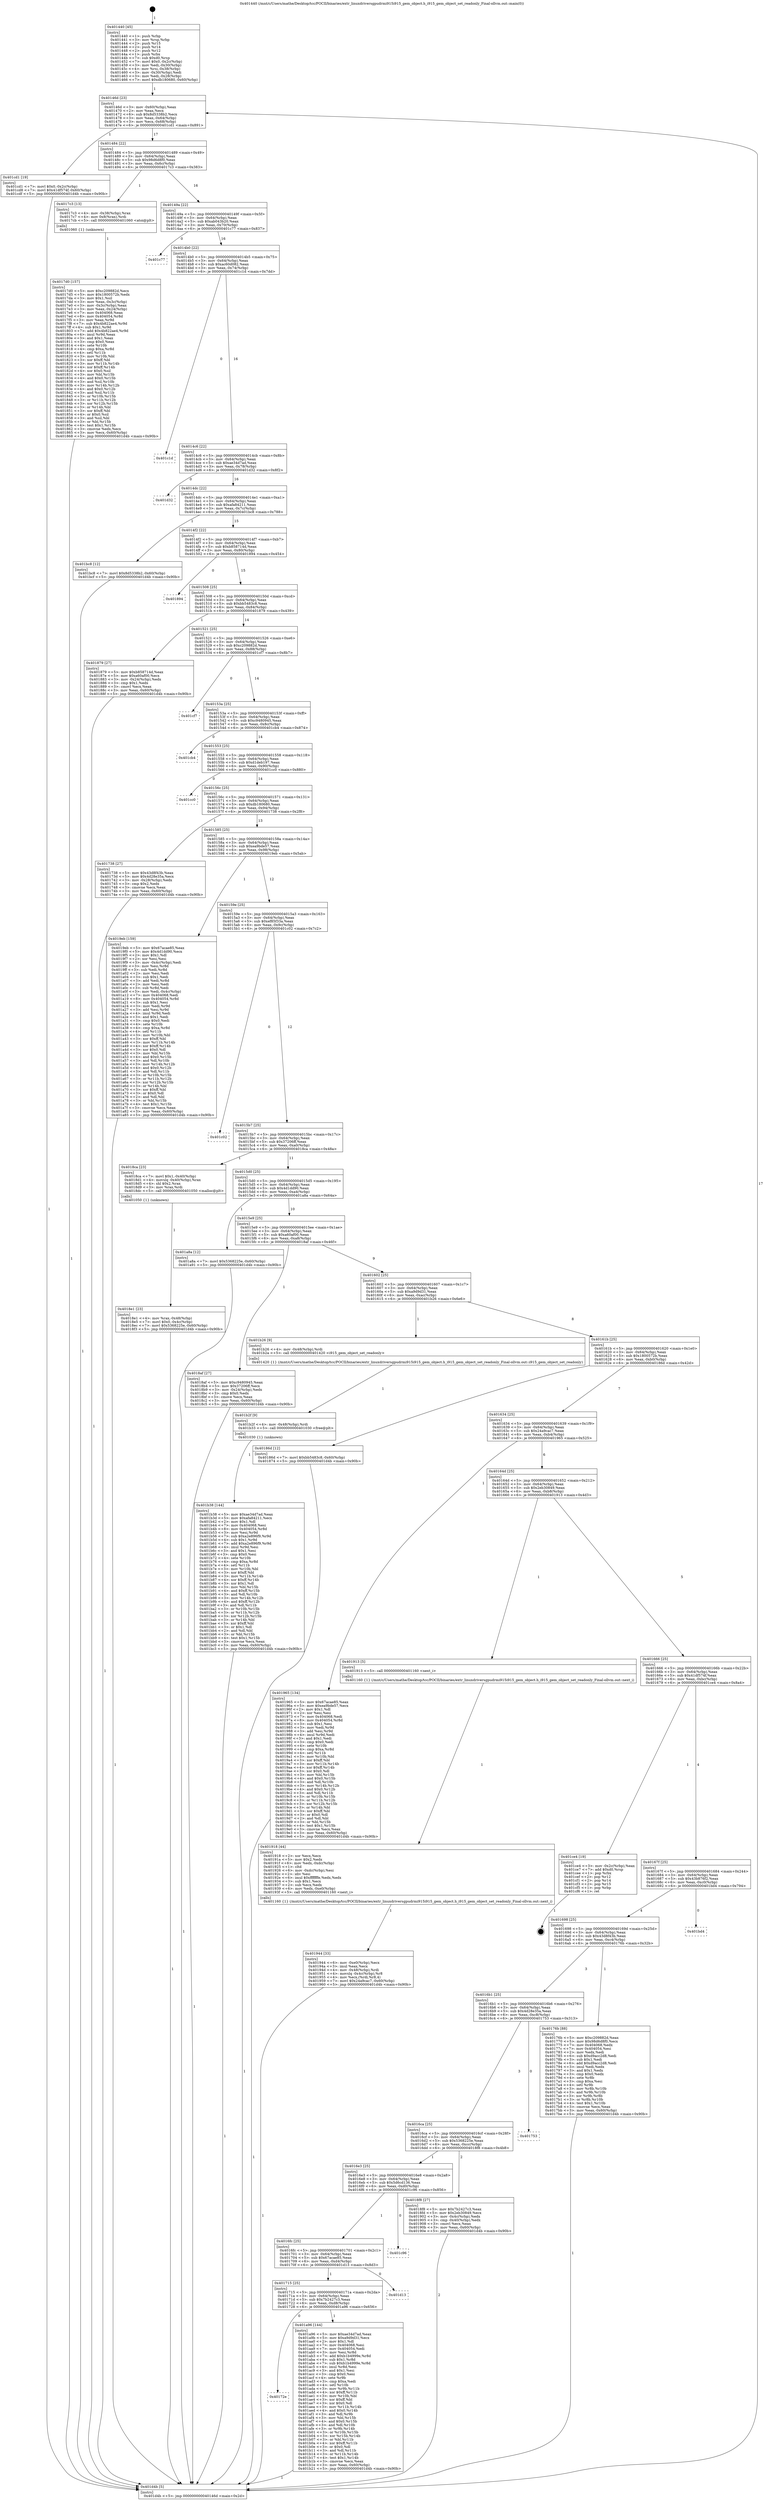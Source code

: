 digraph "0x401440" {
  label = "0x401440 (/mnt/c/Users/mathe/Desktop/tcc/POCII/binaries/extr_linuxdriversgpudrmi915i915_gem_object.h_i915_gem_object_set_readonly_Final-ollvm.out::main(0))"
  labelloc = "t"
  node[shape=record]

  Entry [label="",width=0.3,height=0.3,shape=circle,fillcolor=black,style=filled]
  "0x40146d" [label="{
     0x40146d [23]\l
     | [instrs]\l
     &nbsp;&nbsp;0x40146d \<+3\>: mov -0x60(%rbp),%eax\l
     &nbsp;&nbsp;0x401470 \<+2\>: mov %eax,%ecx\l
     &nbsp;&nbsp;0x401472 \<+6\>: sub $0x8d5338b2,%ecx\l
     &nbsp;&nbsp;0x401478 \<+3\>: mov %eax,-0x64(%rbp)\l
     &nbsp;&nbsp;0x40147b \<+3\>: mov %ecx,-0x68(%rbp)\l
     &nbsp;&nbsp;0x40147e \<+6\>: je 0000000000401cd1 \<main+0x891\>\l
  }"]
  "0x401cd1" [label="{
     0x401cd1 [19]\l
     | [instrs]\l
     &nbsp;&nbsp;0x401cd1 \<+7\>: movl $0x0,-0x2c(%rbp)\l
     &nbsp;&nbsp;0x401cd8 \<+7\>: movl $0x41df574f,-0x60(%rbp)\l
     &nbsp;&nbsp;0x401cdf \<+5\>: jmp 0000000000401d4b \<main+0x90b\>\l
  }"]
  "0x401484" [label="{
     0x401484 [22]\l
     | [instrs]\l
     &nbsp;&nbsp;0x401484 \<+5\>: jmp 0000000000401489 \<main+0x49\>\l
     &nbsp;&nbsp;0x401489 \<+3\>: mov -0x64(%rbp),%eax\l
     &nbsp;&nbsp;0x40148c \<+5\>: sub $0x98d6d8f0,%eax\l
     &nbsp;&nbsp;0x401491 \<+3\>: mov %eax,-0x6c(%rbp)\l
     &nbsp;&nbsp;0x401494 \<+6\>: je 00000000004017c3 \<main+0x383\>\l
  }"]
  Exit [label="",width=0.3,height=0.3,shape=circle,fillcolor=black,style=filled,peripheries=2]
  "0x4017c3" [label="{
     0x4017c3 [13]\l
     | [instrs]\l
     &nbsp;&nbsp;0x4017c3 \<+4\>: mov -0x38(%rbp),%rax\l
     &nbsp;&nbsp;0x4017c7 \<+4\>: mov 0x8(%rax),%rdi\l
     &nbsp;&nbsp;0x4017cb \<+5\>: call 0000000000401060 \<atoi@plt\>\l
     | [calls]\l
     &nbsp;&nbsp;0x401060 \{1\} (unknown)\l
  }"]
  "0x40149a" [label="{
     0x40149a [22]\l
     | [instrs]\l
     &nbsp;&nbsp;0x40149a \<+5\>: jmp 000000000040149f \<main+0x5f\>\l
     &nbsp;&nbsp;0x40149f \<+3\>: mov -0x64(%rbp),%eax\l
     &nbsp;&nbsp;0x4014a2 \<+5\>: sub $0xab043b20,%eax\l
     &nbsp;&nbsp;0x4014a7 \<+3\>: mov %eax,-0x70(%rbp)\l
     &nbsp;&nbsp;0x4014aa \<+6\>: je 0000000000401c77 \<main+0x837\>\l
  }"]
  "0x401b38" [label="{
     0x401b38 [144]\l
     | [instrs]\l
     &nbsp;&nbsp;0x401b38 \<+5\>: mov $0xae34d7ad,%eax\l
     &nbsp;&nbsp;0x401b3d \<+5\>: mov $0xafa84211,%ecx\l
     &nbsp;&nbsp;0x401b42 \<+2\>: mov $0x1,%dl\l
     &nbsp;&nbsp;0x401b44 \<+7\>: mov 0x404068,%esi\l
     &nbsp;&nbsp;0x401b4b \<+8\>: mov 0x404054,%r8d\l
     &nbsp;&nbsp;0x401b53 \<+3\>: mov %esi,%r9d\l
     &nbsp;&nbsp;0x401b56 \<+7\>: sub $0xa2e896f9,%r9d\l
     &nbsp;&nbsp;0x401b5d \<+4\>: sub $0x1,%r9d\l
     &nbsp;&nbsp;0x401b61 \<+7\>: add $0xa2e896f9,%r9d\l
     &nbsp;&nbsp;0x401b68 \<+4\>: imul %r9d,%esi\l
     &nbsp;&nbsp;0x401b6c \<+3\>: and $0x1,%esi\l
     &nbsp;&nbsp;0x401b6f \<+3\>: cmp $0x0,%esi\l
     &nbsp;&nbsp;0x401b72 \<+4\>: sete %r10b\l
     &nbsp;&nbsp;0x401b76 \<+4\>: cmp $0xa,%r8d\l
     &nbsp;&nbsp;0x401b7a \<+4\>: setl %r11b\l
     &nbsp;&nbsp;0x401b7e \<+3\>: mov %r10b,%bl\l
     &nbsp;&nbsp;0x401b81 \<+3\>: xor $0xff,%bl\l
     &nbsp;&nbsp;0x401b84 \<+3\>: mov %r11b,%r14b\l
     &nbsp;&nbsp;0x401b87 \<+4\>: xor $0xff,%r14b\l
     &nbsp;&nbsp;0x401b8b \<+3\>: xor $0x1,%dl\l
     &nbsp;&nbsp;0x401b8e \<+3\>: mov %bl,%r15b\l
     &nbsp;&nbsp;0x401b91 \<+4\>: and $0xff,%r15b\l
     &nbsp;&nbsp;0x401b95 \<+3\>: and %dl,%r10b\l
     &nbsp;&nbsp;0x401b98 \<+3\>: mov %r14b,%r12b\l
     &nbsp;&nbsp;0x401b9b \<+4\>: and $0xff,%r12b\l
     &nbsp;&nbsp;0x401b9f \<+3\>: and %dl,%r11b\l
     &nbsp;&nbsp;0x401ba2 \<+3\>: or %r10b,%r15b\l
     &nbsp;&nbsp;0x401ba5 \<+3\>: or %r11b,%r12b\l
     &nbsp;&nbsp;0x401ba8 \<+3\>: xor %r12b,%r15b\l
     &nbsp;&nbsp;0x401bab \<+3\>: or %r14b,%bl\l
     &nbsp;&nbsp;0x401bae \<+3\>: xor $0xff,%bl\l
     &nbsp;&nbsp;0x401bb1 \<+3\>: or $0x1,%dl\l
     &nbsp;&nbsp;0x401bb4 \<+2\>: and %dl,%bl\l
     &nbsp;&nbsp;0x401bb6 \<+3\>: or %bl,%r15b\l
     &nbsp;&nbsp;0x401bb9 \<+4\>: test $0x1,%r15b\l
     &nbsp;&nbsp;0x401bbd \<+3\>: cmovne %ecx,%eax\l
     &nbsp;&nbsp;0x401bc0 \<+3\>: mov %eax,-0x60(%rbp)\l
     &nbsp;&nbsp;0x401bc3 \<+5\>: jmp 0000000000401d4b \<main+0x90b\>\l
  }"]
  "0x401c77" [label="{
     0x401c77\l
  }", style=dashed]
  "0x4014b0" [label="{
     0x4014b0 [22]\l
     | [instrs]\l
     &nbsp;&nbsp;0x4014b0 \<+5\>: jmp 00000000004014b5 \<main+0x75\>\l
     &nbsp;&nbsp;0x4014b5 \<+3\>: mov -0x64(%rbp),%eax\l
     &nbsp;&nbsp;0x4014b8 \<+5\>: sub $0xac60d082,%eax\l
     &nbsp;&nbsp;0x4014bd \<+3\>: mov %eax,-0x74(%rbp)\l
     &nbsp;&nbsp;0x4014c0 \<+6\>: je 0000000000401c1d \<main+0x7dd\>\l
  }"]
  "0x401b2f" [label="{
     0x401b2f [9]\l
     | [instrs]\l
     &nbsp;&nbsp;0x401b2f \<+4\>: mov -0x48(%rbp),%rdi\l
     &nbsp;&nbsp;0x401b33 \<+5\>: call 0000000000401030 \<free@plt\>\l
     | [calls]\l
     &nbsp;&nbsp;0x401030 \{1\} (unknown)\l
  }"]
  "0x401c1d" [label="{
     0x401c1d\l
  }", style=dashed]
  "0x4014c6" [label="{
     0x4014c6 [22]\l
     | [instrs]\l
     &nbsp;&nbsp;0x4014c6 \<+5\>: jmp 00000000004014cb \<main+0x8b\>\l
     &nbsp;&nbsp;0x4014cb \<+3\>: mov -0x64(%rbp),%eax\l
     &nbsp;&nbsp;0x4014ce \<+5\>: sub $0xae34d7ad,%eax\l
     &nbsp;&nbsp;0x4014d3 \<+3\>: mov %eax,-0x78(%rbp)\l
     &nbsp;&nbsp;0x4014d6 \<+6\>: je 0000000000401d32 \<main+0x8f2\>\l
  }"]
  "0x40172e" [label="{
     0x40172e\l
  }", style=dashed]
  "0x401d32" [label="{
     0x401d32\l
  }", style=dashed]
  "0x4014dc" [label="{
     0x4014dc [22]\l
     | [instrs]\l
     &nbsp;&nbsp;0x4014dc \<+5\>: jmp 00000000004014e1 \<main+0xa1\>\l
     &nbsp;&nbsp;0x4014e1 \<+3\>: mov -0x64(%rbp),%eax\l
     &nbsp;&nbsp;0x4014e4 \<+5\>: sub $0xafa84211,%eax\l
     &nbsp;&nbsp;0x4014e9 \<+3\>: mov %eax,-0x7c(%rbp)\l
     &nbsp;&nbsp;0x4014ec \<+6\>: je 0000000000401bc8 \<main+0x788\>\l
  }"]
  "0x401a96" [label="{
     0x401a96 [144]\l
     | [instrs]\l
     &nbsp;&nbsp;0x401a96 \<+5\>: mov $0xae34d7ad,%eax\l
     &nbsp;&nbsp;0x401a9b \<+5\>: mov $0xa9d9d31,%ecx\l
     &nbsp;&nbsp;0x401aa0 \<+2\>: mov $0x1,%dl\l
     &nbsp;&nbsp;0x401aa2 \<+7\>: mov 0x404068,%esi\l
     &nbsp;&nbsp;0x401aa9 \<+7\>: mov 0x404054,%edi\l
     &nbsp;&nbsp;0x401ab0 \<+3\>: mov %esi,%r8d\l
     &nbsp;&nbsp;0x401ab3 \<+7\>: add $0xb1b4999e,%r8d\l
     &nbsp;&nbsp;0x401aba \<+4\>: sub $0x1,%r8d\l
     &nbsp;&nbsp;0x401abe \<+7\>: sub $0xb1b4999e,%r8d\l
     &nbsp;&nbsp;0x401ac5 \<+4\>: imul %r8d,%esi\l
     &nbsp;&nbsp;0x401ac9 \<+3\>: and $0x1,%esi\l
     &nbsp;&nbsp;0x401acc \<+3\>: cmp $0x0,%esi\l
     &nbsp;&nbsp;0x401acf \<+4\>: sete %r9b\l
     &nbsp;&nbsp;0x401ad3 \<+3\>: cmp $0xa,%edi\l
     &nbsp;&nbsp;0x401ad6 \<+4\>: setl %r10b\l
     &nbsp;&nbsp;0x401ada \<+3\>: mov %r9b,%r11b\l
     &nbsp;&nbsp;0x401add \<+4\>: xor $0xff,%r11b\l
     &nbsp;&nbsp;0x401ae1 \<+3\>: mov %r10b,%bl\l
     &nbsp;&nbsp;0x401ae4 \<+3\>: xor $0xff,%bl\l
     &nbsp;&nbsp;0x401ae7 \<+3\>: xor $0x0,%dl\l
     &nbsp;&nbsp;0x401aea \<+3\>: mov %r11b,%r14b\l
     &nbsp;&nbsp;0x401aed \<+4\>: and $0x0,%r14b\l
     &nbsp;&nbsp;0x401af1 \<+3\>: and %dl,%r9b\l
     &nbsp;&nbsp;0x401af4 \<+3\>: mov %bl,%r15b\l
     &nbsp;&nbsp;0x401af7 \<+4\>: and $0x0,%r15b\l
     &nbsp;&nbsp;0x401afb \<+3\>: and %dl,%r10b\l
     &nbsp;&nbsp;0x401afe \<+3\>: or %r9b,%r14b\l
     &nbsp;&nbsp;0x401b01 \<+3\>: or %r10b,%r15b\l
     &nbsp;&nbsp;0x401b04 \<+3\>: xor %r15b,%r14b\l
     &nbsp;&nbsp;0x401b07 \<+3\>: or %bl,%r11b\l
     &nbsp;&nbsp;0x401b0a \<+4\>: xor $0xff,%r11b\l
     &nbsp;&nbsp;0x401b0e \<+3\>: or $0x0,%dl\l
     &nbsp;&nbsp;0x401b11 \<+3\>: and %dl,%r11b\l
     &nbsp;&nbsp;0x401b14 \<+3\>: or %r11b,%r14b\l
     &nbsp;&nbsp;0x401b17 \<+4\>: test $0x1,%r14b\l
     &nbsp;&nbsp;0x401b1b \<+3\>: cmovne %ecx,%eax\l
     &nbsp;&nbsp;0x401b1e \<+3\>: mov %eax,-0x60(%rbp)\l
     &nbsp;&nbsp;0x401b21 \<+5\>: jmp 0000000000401d4b \<main+0x90b\>\l
  }"]
  "0x401bc8" [label="{
     0x401bc8 [12]\l
     | [instrs]\l
     &nbsp;&nbsp;0x401bc8 \<+7\>: movl $0x8d5338b2,-0x60(%rbp)\l
     &nbsp;&nbsp;0x401bcf \<+5\>: jmp 0000000000401d4b \<main+0x90b\>\l
  }"]
  "0x4014f2" [label="{
     0x4014f2 [22]\l
     | [instrs]\l
     &nbsp;&nbsp;0x4014f2 \<+5\>: jmp 00000000004014f7 \<main+0xb7\>\l
     &nbsp;&nbsp;0x4014f7 \<+3\>: mov -0x64(%rbp),%eax\l
     &nbsp;&nbsp;0x4014fa \<+5\>: sub $0xb858714d,%eax\l
     &nbsp;&nbsp;0x4014ff \<+3\>: mov %eax,-0x80(%rbp)\l
     &nbsp;&nbsp;0x401502 \<+6\>: je 0000000000401894 \<main+0x454\>\l
  }"]
  "0x401715" [label="{
     0x401715 [25]\l
     | [instrs]\l
     &nbsp;&nbsp;0x401715 \<+5\>: jmp 000000000040171a \<main+0x2da\>\l
     &nbsp;&nbsp;0x40171a \<+3\>: mov -0x64(%rbp),%eax\l
     &nbsp;&nbsp;0x40171d \<+5\>: sub $0x7b2427c3,%eax\l
     &nbsp;&nbsp;0x401722 \<+6\>: mov %eax,-0xd8(%rbp)\l
     &nbsp;&nbsp;0x401728 \<+6\>: je 0000000000401a96 \<main+0x656\>\l
  }"]
  "0x401894" [label="{
     0x401894\l
  }", style=dashed]
  "0x401508" [label="{
     0x401508 [25]\l
     | [instrs]\l
     &nbsp;&nbsp;0x401508 \<+5\>: jmp 000000000040150d \<main+0xcd\>\l
     &nbsp;&nbsp;0x40150d \<+3\>: mov -0x64(%rbp),%eax\l
     &nbsp;&nbsp;0x401510 \<+5\>: sub $0xbb5483c8,%eax\l
     &nbsp;&nbsp;0x401515 \<+6\>: mov %eax,-0x84(%rbp)\l
     &nbsp;&nbsp;0x40151b \<+6\>: je 0000000000401879 \<main+0x439\>\l
  }"]
  "0x401d13" [label="{
     0x401d13\l
  }", style=dashed]
  "0x401879" [label="{
     0x401879 [27]\l
     | [instrs]\l
     &nbsp;&nbsp;0x401879 \<+5\>: mov $0xb858714d,%eax\l
     &nbsp;&nbsp;0x40187e \<+5\>: mov $0xa60af00,%ecx\l
     &nbsp;&nbsp;0x401883 \<+3\>: mov -0x24(%rbp),%edx\l
     &nbsp;&nbsp;0x401886 \<+3\>: cmp $0x1,%edx\l
     &nbsp;&nbsp;0x401889 \<+3\>: cmovl %ecx,%eax\l
     &nbsp;&nbsp;0x40188c \<+3\>: mov %eax,-0x60(%rbp)\l
     &nbsp;&nbsp;0x40188f \<+5\>: jmp 0000000000401d4b \<main+0x90b\>\l
  }"]
  "0x401521" [label="{
     0x401521 [25]\l
     | [instrs]\l
     &nbsp;&nbsp;0x401521 \<+5\>: jmp 0000000000401526 \<main+0xe6\>\l
     &nbsp;&nbsp;0x401526 \<+3\>: mov -0x64(%rbp),%eax\l
     &nbsp;&nbsp;0x401529 \<+5\>: sub $0xc209882d,%eax\l
     &nbsp;&nbsp;0x40152e \<+6\>: mov %eax,-0x88(%rbp)\l
     &nbsp;&nbsp;0x401534 \<+6\>: je 0000000000401cf7 \<main+0x8b7\>\l
  }"]
  "0x4016fc" [label="{
     0x4016fc [25]\l
     | [instrs]\l
     &nbsp;&nbsp;0x4016fc \<+5\>: jmp 0000000000401701 \<main+0x2c1\>\l
     &nbsp;&nbsp;0x401701 \<+3\>: mov -0x64(%rbp),%eax\l
     &nbsp;&nbsp;0x401704 \<+5\>: sub $0x67acae85,%eax\l
     &nbsp;&nbsp;0x401709 \<+6\>: mov %eax,-0xd4(%rbp)\l
     &nbsp;&nbsp;0x40170f \<+6\>: je 0000000000401d13 \<main+0x8d3\>\l
  }"]
  "0x401cf7" [label="{
     0x401cf7\l
  }", style=dashed]
  "0x40153a" [label="{
     0x40153a [25]\l
     | [instrs]\l
     &nbsp;&nbsp;0x40153a \<+5\>: jmp 000000000040153f \<main+0xff\>\l
     &nbsp;&nbsp;0x40153f \<+3\>: mov -0x64(%rbp),%eax\l
     &nbsp;&nbsp;0x401542 \<+5\>: sub $0xc9480945,%eax\l
     &nbsp;&nbsp;0x401547 \<+6\>: mov %eax,-0x8c(%rbp)\l
     &nbsp;&nbsp;0x40154d \<+6\>: je 0000000000401cb4 \<main+0x874\>\l
  }"]
  "0x401c96" [label="{
     0x401c96\l
  }", style=dashed]
  "0x401cb4" [label="{
     0x401cb4\l
  }", style=dashed]
  "0x401553" [label="{
     0x401553 [25]\l
     | [instrs]\l
     &nbsp;&nbsp;0x401553 \<+5\>: jmp 0000000000401558 \<main+0x118\>\l
     &nbsp;&nbsp;0x401558 \<+3\>: mov -0x64(%rbp),%eax\l
     &nbsp;&nbsp;0x40155b \<+5\>: sub $0xd1deb197,%eax\l
     &nbsp;&nbsp;0x401560 \<+6\>: mov %eax,-0x90(%rbp)\l
     &nbsp;&nbsp;0x401566 \<+6\>: je 0000000000401cc0 \<main+0x880\>\l
  }"]
  "0x401944" [label="{
     0x401944 [33]\l
     | [instrs]\l
     &nbsp;&nbsp;0x401944 \<+6\>: mov -0xe0(%rbp),%ecx\l
     &nbsp;&nbsp;0x40194a \<+3\>: imul %eax,%ecx\l
     &nbsp;&nbsp;0x40194d \<+4\>: mov -0x48(%rbp),%rdi\l
     &nbsp;&nbsp;0x401951 \<+4\>: movslq -0x4c(%rbp),%r8\l
     &nbsp;&nbsp;0x401955 \<+4\>: mov %ecx,(%rdi,%r8,4)\l
     &nbsp;&nbsp;0x401959 \<+7\>: movl $0x24a9cac7,-0x60(%rbp)\l
     &nbsp;&nbsp;0x401960 \<+5\>: jmp 0000000000401d4b \<main+0x90b\>\l
  }"]
  "0x401cc0" [label="{
     0x401cc0\l
  }", style=dashed]
  "0x40156c" [label="{
     0x40156c [25]\l
     | [instrs]\l
     &nbsp;&nbsp;0x40156c \<+5\>: jmp 0000000000401571 \<main+0x131\>\l
     &nbsp;&nbsp;0x401571 \<+3\>: mov -0x64(%rbp),%eax\l
     &nbsp;&nbsp;0x401574 \<+5\>: sub $0xdb180680,%eax\l
     &nbsp;&nbsp;0x401579 \<+6\>: mov %eax,-0x94(%rbp)\l
     &nbsp;&nbsp;0x40157f \<+6\>: je 0000000000401738 \<main+0x2f8\>\l
  }"]
  "0x401918" [label="{
     0x401918 [44]\l
     | [instrs]\l
     &nbsp;&nbsp;0x401918 \<+2\>: xor %ecx,%ecx\l
     &nbsp;&nbsp;0x40191a \<+5\>: mov $0x2,%edx\l
     &nbsp;&nbsp;0x40191f \<+6\>: mov %edx,-0xdc(%rbp)\l
     &nbsp;&nbsp;0x401925 \<+1\>: cltd\l
     &nbsp;&nbsp;0x401926 \<+6\>: mov -0xdc(%rbp),%esi\l
     &nbsp;&nbsp;0x40192c \<+2\>: idiv %esi\l
     &nbsp;&nbsp;0x40192e \<+6\>: imul $0xfffffffe,%edx,%edx\l
     &nbsp;&nbsp;0x401934 \<+3\>: sub $0x1,%ecx\l
     &nbsp;&nbsp;0x401937 \<+2\>: sub %ecx,%edx\l
     &nbsp;&nbsp;0x401939 \<+6\>: mov %edx,-0xe0(%rbp)\l
     &nbsp;&nbsp;0x40193f \<+5\>: call 0000000000401160 \<next_i\>\l
     | [calls]\l
     &nbsp;&nbsp;0x401160 \{1\} (/mnt/c/Users/mathe/Desktop/tcc/POCII/binaries/extr_linuxdriversgpudrmi915i915_gem_object.h_i915_gem_object_set_readonly_Final-ollvm.out::next_i)\l
  }"]
  "0x401738" [label="{
     0x401738 [27]\l
     | [instrs]\l
     &nbsp;&nbsp;0x401738 \<+5\>: mov $0x43d8f43b,%eax\l
     &nbsp;&nbsp;0x40173d \<+5\>: mov $0x4d28e35a,%ecx\l
     &nbsp;&nbsp;0x401742 \<+3\>: mov -0x28(%rbp),%edx\l
     &nbsp;&nbsp;0x401745 \<+3\>: cmp $0x2,%edx\l
     &nbsp;&nbsp;0x401748 \<+3\>: cmovne %ecx,%eax\l
     &nbsp;&nbsp;0x40174b \<+3\>: mov %eax,-0x60(%rbp)\l
     &nbsp;&nbsp;0x40174e \<+5\>: jmp 0000000000401d4b \<main+0x90b\>\l
  }"]
  "0x401585" [label="{
     0x401585 [25]\l
     | [instrs]\l
     &nbsp;&nbsp;0x401585 \<+5\>: jmp 000000000040158a \<main+0x14a\>\l
     &nbsp;&nbsp;0x40158a \<+3\>: mov -0x64(%rbp),%eax\l
     &nbsp;&nbsp;0x40158d \<+5\>: sub $0xea9bde57,%eax\l
     &nbsp;&nbsp;0x401592 \<+6\>: mov %eax,-0x98(%rbp)\l
     &nbsp;&nbsp;0x401598 \<+6\>: je 00000000004019eb \<main+0x5ab\>\l
  }"]
  "0x401d4b" [label="{
     0x401d4b [5]\l
     | [instrs]\l
     &nbsp;&nbsp;0x401d4b \<+5\>: jmp 000000000040146d \<main+0x2d\>\l
  }"]
  "0x401440" [label="{
     0x401440 [45]\l
     | [instrs]\l
     &nbsp;&nbsp;0x401440 \<+1\>: push %rbp\l
     &nbsp;&nbsp;0x401441 \<+3\>: mov %rsp,%rbp\l
     &nbsp;&nbsp;0x401444 \<+2\>: push %r15\l
     &nbsp;&nbsp;0x401446 \<+2\>: push %r14\l
     &nbsp;&nbsp;0x401448 \<+2\>: push %r12\l
     &nbsp;&nbsp;0x40144a \<+1\>: push %rbx\l
     &nbsp;&nbsp;0x40144b \<+7\>: sub $0xd0,%rsp\l
     &nbsp;&nbsp;0x401452 \<+7\>: movl $0x0,-0x2c(%rbp)\l
     &nbsp;&nbsp;0x401459 \<+3\>: mov %edi,-0x30(%rbp)\l
     &nbsp;&nbsp;0x40145c \<+4\>: mov %rsi,-0x38(%rbp)\l
     &nbsp;&nbsp;0x401460 \<+3\>: mov -0x30(%rbp),%edi\l
     &nbsp;&nbsp;0x401463 \<+3\>: mov %edi,-0x28(%rbp)\l
     &nbsp;&nbsp;0x401466 \<+7\>: movl $0xdb180680,-0x60(%rbp)\l
  }"]
  "0x4016e3" [label="{
     0x4016e3 [25]\l
     | [instrs]\l
     &nbsp;&nbsp;0x4016e3 \<+5\>: jmp 00000000004016e8 \<main+0x2a8\>\l
     &nbsp;&nbsp;0x4016e8 \<+3\>: mov -0x64(%rbp),%eax\l
     &nbsp;&nbsp;0x4016eb \<+5\>: sub $0x5d6cd136,%eax\l
     &nbsp;&nbsp;0x4016f0 \<+6\>: mov %eax,-0xd0(%rbp)\l
     &nbsp;&nbsp;0x4016f6 \<+6\>: je 0000000000401c96 \<main+0x856\>\l
  }"]
  "0x4019eb" [label="{
     0x4019eb [159]\l
     | [instrs]\l
     &nbsp;&nbsp;0x4019eb \<+5\>: mov $0x67acae85,%eax\l
     &nbsp;&nbsp;0x4019f0 \<+5\>: mov $0x4d1dd90,%ecx\l
     &nbsp;&nbsp;0x4019f5 \<+2\>: mov $0x1,%dl\l
     &nbsp;&nbsp;0x4019f7 \<+2\>: xor %esi,%esi\l
     &nbsp;&nbsp;0x4019f9 \<+3\>: mov -0x4c(%rbp),%edi\l
     &nbsp;&nbsp;0x4019fc \<+3\>: mov %esi,%r8d\l
     &nbsp;&nbsp;0x4019ff \<+3\>: sub %edi,%r8d\l
     &nbsp;&nbsp;0x401a02 \<+2\>: mov %esi,%edi\l
     &nbsp;&nbsp;0x401a04 \<+3\>: sub $0x1,%edi\l
     &nbsp;&nbsp;0x401a07 \<+3\>: add %edi,%r8d\l
     &nbsp;&nbsp;0x401a0a \<+2\>: mov %esi,%edi\l
     &nbsp;&nbsp;0x401a0c \<+3\>: sub %r8d,%edi\l
     &nbsp;&nbsp;0x401a0f \<+3\>: mov %edi,-0x4c(%rbp)\l
     &nbsp;&nbsp;0x401a12 \<+7\>: mov 0x404068,%edi\l
     &nbsp;&nbsp;0x401a19 \<+8\>: mov 0x404054,%r8d\l
     &nbsp;&nbsp;0x401a21 \<+3\>: sub $0x1,%esi\l
     &nbsp;&nbsp;0x401a24 \<+3\>: mov %edi,%r9d\l
     &nbsp;&nbsp;0x401a27 \<+3\>: add %esi,%r9d\l
     &nbsp;&nbsp;0x401a2a \<+4\>: imul %r9d,%edi\l
     &nbsp;&nbsp;0x401a2e \<+3\>: and $0x1,%edi\l
     &nbsp;&nbsp;0x401a31 \<+3\>: cmp $0x0,%edi\l
     &nbsp;&nbsp;0x401a34 \<+4\>: sete %r10b\l
     &nbsp;&nbsp;0x401a38 \<+4\>: cmp $0xa,%r8d\l
     &nbsp;&nbsp;0x401a3c \<+4\>: setl %r11b\l
     &nbsp;&nbsp;0x401a40 \<+3\>: mov %r10b,%bl\l
     &nbsp;&nbsp;0x401a43 \<+3\>: xor $0xff,%bl\l
     &nbsp;&nbsp;0x401a46 \<+3\>: mov %r11b,%r14b\l
     &nbsp;&nbsp;0x401a49 \<+4\>: xor $0xff,%r14b\l
     &nbsp;&nbsp;0x401a4d \<+3\>: xor $0x0,%dl\l
     &nbsp;&nbsp;0x401a50 \<+3\>: mov %bl,%r15b\l
     &nbsp;&nbsp;0x401a53 \<+4\>: and $0x0,%r15b\l
     &nbsp;&nbsp;0x401a57 \<+3\>: and %dl,%r10b\l
     &nbsp;&nbsp;0x401a5a \<+3\>: mov %r14b,%r12b\l
     &nbsp;&nbsp;0x401a5d \<+4\>: and $0x0,%r12b\l
     &nbsp;&nbsp;0x401a61 \<+3\>: and %dl,%r11b\l
     &nbsp;&nbsp;0x401a64 \<+3\>: or %r10b,%r15b\l
     &nbsp;&nbsp;0x401a67 \<+3\>: or %r11b,%r12b\l
     &nbsp;&nbsp;0x401a6a \<+3\>: xor %r12b,%r15b\l
     &nbsp;&nbsp;0x401a6d \<+3\>: or %r14b,%bl\l
     &nbsp;&nbsp;0x401a70 \<+3\>: xor $0xff,%bl\l
     &nbsp;&nbsp;0x401a73 \<+3\>: or $0x0,%dl\l
     &nbsp;&nbsp;0x401a76 \<+2\>: and %dl,%bl\l
     &nbsp;&nbsp;0x401a78 \<+3\>: or %bl,%r15b\l
     &nbsp;&nbsp;0x401a7b \<+4\>: test $0x1,%r15b\l
     &nbsp;&nbsp;0x401a7f \<+3\>: cmovne %ecx,%eax\l
     &nbsp;&nbsp;0x401a82 \<+3\>: mov %eax,-0x60(%rbp)\l
     &nbsp;&nbsp;0x401a85 \<+5\>: jmp 0000000000401d4b \<main+0x90b\>\l
  }"]
  "0x40159e" [label="{
     0x40159e [25]\l
     | [instrs]\l
     &nbsp;&nbsp;0x40159e \<+5\>: jmp 00000000004015a3 \<main+0x163\>\l
     &nbsp;&nbsp;0x4015a3 \<+3\>: mov -0x64(%rbp),%eax\l
     &nbsp;&nbsp;0x4015a6 \<+5\>: sub $0xef85f33a,%eax\l
     &nbsp;&nbsp;0x4015ab \<+6\>: mov %eax,-0x9c(%rbp)\l
     &nbsp;&nbsp;0x4015b1 \<+6\>: je 0000000000401c02 \<main+0x7c2\>\l
  }"]
  "0x4018f8" [label="{
     0x4018f8 [27]\l
     | [instrs]\l
     &nbsp;&nbsp;0x4018f8 \<+5\>: mov $0x7b2427c3,%eax\l
     &nbsp;&nbsp;0x4018fd \<+5\>: mov $0x2eb30849,%ecx\l
     &nbsp;&nbsp;0x401902 \<+3\>: mov -0x4c(%rbp),%edx\l
     &nbsp;&nbsp;0x401905 \<+3\>: cmp -0x40(%rbp),%edx\l
     &nbsp;&nbsp;0x401908 \<+3\>: cmovl %ecx,%eax\l
     &nbsp;&nbsp;0x40190b \<+3\>: mov %eax,-0x60(%rbp)\l
     &nbsp;&nbsp;0x40190e \<+5\>: jmp 0000000000401d4b \<main+0x90b\>\l
  }"]
  "0x401c02" [label="{
     0x401c02\l
  }", style=dashed]
  "0x4015b7" [label="{
     0x4015b7 [25]\l
     | [instrs]\l
     &nbsp;&nbsp;0x4015b7 \<+5\>: jmp 00000000004015bc \<main+0x17c\>\l
     &nbsp;&nbsp;0x4015bc \<+3\>: mov -0x64(%rbp),%eax\l
     &nbsp;&nbsp;0x4015bf \<+5\>: sub $0x37206ff,%eax\l
     &nbsp;&nbsp;0x4015c4 \<+6\>: mov %eax,-0xa0(%rbp)\l
     &nbsp;&nbsp;0x4015ca \<+6\>: je 00000000004018ca \<main+0x48a\>\l
  }"]
  "0x4016ca" [label="{
     0x4016ca [25]\l
     | [instrs]\l
     &nbsp;&nbsp;0x4016ca \<+5\>: jmp 00000000004016cf \<main+0x28f\>\l
     &nbsp;&nbsp;0x4016cf \<+3\>: mov -0x64(%rbp),%eax\l
     &nbsp;&nbsp;0x4016d2 \<+5\>: sub $0x5368225e,%eax\l
     &nbsp;&nbsp;0x4016d7 \<+6\>: mov %eax,-0xcc(%rbp)\l
     &nbsp;&nbsp;0x4016dd \<+6\>: je 00000000004018f8 \<main+0x4b8\>\l
  }"]
  "0x4018ca" [label="{
     0x4018ca [23]\l
     | [instrs]\l
     &nbsp;&nbsp;0x4018ca \<+7\>: movl $0x1,-0x40(%rbp)\l
     &nbsp;&nbsp;0x4018d1 \<+4\>: movslq -0x40(%rbp),%rax\l
     &nbsp;&nbsp;0x4018d5 \<+4\>: shl $0x2,%rax\l
     &nbsp;&nbsp;0x4018d9 \<+3\>: mov %rax,%rdi\l
     &nbsp;&nbsp;0x4018dc \<+5\>: call 0000000000401050 \<malloc@plt\>\l
     | [calls]\l
     &nbsp;&nbsp;0x401050 \{1\} (unknown)\l
  }"]
  "0x4015d0" [label="{
     0x4015d0 [25]\l
     | [instrs]\l
     &nbsp;&nbsp;0x4015d0 \<+5\>: jmp 00000000004015d5 \<main+0x195\>\l
     &nbsp;&nbsp;0x4015d5 \<+3\>: mov -0x64(%rbp),%eax\l
     &nbsp;&nbsp;0x4015d8 \<+5\>: sub $0x4d1dd90,%eax\l
     &nbsp;&nbsp;0x4015dd \<+6\>: mov %eax,-0xa4(%rbp)\l
     &nbsp;&nbsp;0x4015e3 \<+6\>: je 0000000000401a8a \<main+0x64a\>\l
  }"]
  "0x401753" [label="{
     0x401753\l
  }", style=dashed]
  "0x401a8a" [label="{
     0x401a8a [12]\l
     | [instrs]\l
     &nbsp;&nbsp;0x401a8a \<+7\>: movl $0x5368225e,-0x60(%rbp)\l
     &nbsp;&nbsp;0x401a91 \<+5\>: jmp 0000000000401d4b \<main+0x90b\>\l
  }"]
  "0x4015e9" [label="{
     0x4015e9 [25]\l
     | [instrs]\l
     &nbsp;&nbsp;0x4015e9 \<+5\>: jmp 00000000004015ee \<main+0x1ae\>\l
     &nbsp;&nbsp;0x4015ee \<+3\>: mov -0x64(%rbp),%eax\l
     &nbsp;&nbsp;0x4015f1 \<+5\>: sub $0xa60af00,%eax\l
     &nbsp;&nbsp;0x4015f6 \<+6\>: mov %eax,-0xa8(%rbp)\l
     &nbsp;&nbsp;0x4015fc \<+6\>: je 00000000004018af \<main+0x46f\>\l
  }"]
  "0x4018e1" [label="{
     0x4018e1 [23]\l
     | [instrs]\l
     &nbsp;&nbsp;0x4018e1 \<+4\>: mov %rax,-0x48(%rbp)\l
     &nbsp;&nbsp;0x4018e5 \<+7\>: movl $0x0,-0x4c(%rbp)\l
     &nbsp;&nbsp;0x4018ec \<+7\>: movl $0x5368225e,-0x60(%rbp)\l
     &nbsp;&nbsp;0x4018f3 \<+5\>: jmp 0000000000401d4b \<main+0x90b\>\l
  }"]
  "0x4018af" [label="{
     0x4018af [27]\l
     | [instrs]\l
     &nbsp;&nbsp;0x4018af \<+5\>: mov $0xc9480945,%eax\l
     &nbsp;&nbsp;0x4018b4 \<+5\>: mov $0x37206ff,%ecx\l
     &nbsp;&nbsp;0x4018b9 \<+3\>: mov -0x24(%rbp),%edx\l
     &nbsp;&nbsp;0x4018bc \<+3\>: cmp $0x0,%edx\l
     &nbsp;&nbsp;0x4018bf \<+3\>: cmove %ecx,%eax\l
     &nbsp;&nbsp;0x4018c2 \<+3\>: mov %eax,-0x60(%rbp)\l
     &nbsp;&nbsp;0x4018c5 \<+5\>: jmp 0000000000401d4b \<main+0x90b\>\l
  }"]
  "0x401602" [label="{
     0x401602 [25]\l
     | [instrs]\l
     &nbsp;&nbsp;0x401602 \<+5\>: jmp 0000000000401607 \<main+0x1c7\>\l
     &nbsp;&nbsp;0x401607 \<+3\>: mov -0x64(%rbp),%eax\l
     &nbsp;&nbsp;0x40160a \<+5\>: sub $0xa9d9d31,%eax\l
     &nbsp;&nbsp;0x40160f \<+6\>: mov %eax,-0xac(%rbp)\l
     &nbsp;&nbsp;0x401615 \<+6\>: je 0000000000401b26 \<main+0x6e6\>\l
  }"]
  "0x4017d0" [label="{
     0x4017d0 [157]\l
     | [instrs]\l
     &nbsp;&nbsp;0x4017d0 \<+5\>: mov $0xc209882d,%ecx\l
     &nbsp;&nbsp;0x4017d5 \<+5\>: mov $0x1800572b,%edx\l
     &nbsp;&nbsp;0x4017da \<+3\>: mov $0x1,%sil\l
     &nbsp;&nbsp;0x4017dd \<+3\>: mov %eax,-0x3c(%rbp)\l
     &nbsp;&nbsp;0x4017e0 \<+3\>: mov -0x3c(%rbp),%eax\l
     &nbsp;&nbsp;0x4017e3 \<+3\>: mov %eax,-0x24(%rbp)\l
     &nbsp;&nbsp;0x4017e6 \<+7\>: mov 0x404068,%eax\l
     &nbsp;&nbsp;0x4017ed \<+8\>: mov 0x404054,%r8d\l
     &nbsp;&nbsp;0x4017f5 \<+3\>: mov %eax,%r9d\l
     &nbsp;&nbsp;0x4017f8 \<+7\>: sub $0x4b822ae4,%r9d\l
     &nbsp;&nbsp;0x4017ff \<+4\>: sub $0x1,%r9d\l
     &nbsp;&nbsp;0x401803 \<+7\>: add $0x4b822ae4,%r9d\l
     &nbsp;&nbsp;0x40180a \<+4\>: imul %r9d,%eax\l
     &nbsp;&nbsp;0x40180e \<+3\>: and $0x1,%eax\l
     &nbsp;&nbsp;0x401811 \<+3\>: cmp $0x0,%eax\l
     &nbsp;&nbsp;0x401814 \<+4\>: sete %r10b\l
     &nbsp;&nbsp;0x401818 \<+4\>: cmp $0xa,%r8d\l
     &nbsp;&nbsp;0x40181c \<+4\>: setl %r11b\l
     &nbsp;&nbsp;0x401820 \<+3\>: mov %r10b,%bl\l
     &nbsp;&nbsp;0x401823 \<+3\>: xor $0xff,%bl\l
     &nbsp;&nbsp;0x401826 \<+3\>: mov %r11b,%r14b\l
     &nbsp;&nbsp;0x401829 \<+4\>: xor $0xff,%r14b\l
     &nbsp;&nbsp;0x40182d \<+4\>: xor $0x0,%sil\l
     &nbsp;&nbsp;0x401831 \<+3\>: mov %bl,%r15b\l
     &nbsp;&nbsp;0x401834 \<+4\>: and $0x0,%r15b\l
     &nbsp;&nbsp;0x401838 \<+3\>: and %sil,%r10b\l
     &nbsp;&nbsp;0x40183b \<+3\>: mov %r14b,%r12b\l
     &nbsp;&nbsp;0x40183e \<+4\>: and $0x0,%r12b\l
     &nbsp;&nbsp;0x401842 \<+3\>: and %sil,%r11b\l
     &nbsp;&nbsp;0x401845 \<+3\>: or %r10b,%r15b\l
     &nbsp;&nbsp;0x401848 \<+3\>: or %r11b,%r12b\l
     &nbsp;&nbsp;0x40184b \<+3\>: xor %r12b,%r15b\l
     &nbsp;&nbsp;0x40184e \<+3\>: or %r14b,%bl\l
     &nbsp;&nbsp;0x401851 \<+3\>: xor $0xff,%bl\l
     &nbsp;&nbsp;0x401854 \<+4\>: or $0x0,%sil\l
     &nbsp;&nbsp;0x401858 \<+3\>: and %sil,%bl\l
     &nbsp;&nbsp;0x40185b \<+3\>: or %bl,%r15b\l
     &nbsp;&nbsp;0x40185e \<+4\>: test $0x1,%r15b\l
     &nbsp;&nbsp;0x401862 \<+3\>: cmovne %edx,%ecx\l
     &nbsp;&nbsp;0x401865 \<+3\>: mov %ecx,-0x60(%rbp)\l
     &nbsp;&nbsp;0x401868 \<+5\>: jmp 0000000000401d4b \<main+0x90b\>\l
  }"]
  "0x401b26" [label="{
     0x401b26 [9]\l
     | [instrs]\l
     &nbsp;&nbsp;0x401b26 \<+4\>: mov -0x48(%rbp),%rdi\l
     &nbsp;&nbsp;0x401b2a \<+5\>: call 0000000000401420 \<i915_gem_object_set_readonly\>\l
     | [calls]\l
     &nbsp;&nbsp;0x401420 \{1\} (/mnt/c/Users/mathe/Desktop/tcc/POCII/binaries/extr_linuxdriversgpudrmi915i915_gem_object.h_i915_gem_object_set_readonly_Final-ollvm.out::i915_gem_object_set_readonly)\l
  }"]
  "0x40161b" [label="{
     0x40161b [25]\l
     | [instrs]\l
     &nbsp;&nbsp;0x40161b \<+5\>: jmp 0000000000401620 \<main+0x1e0\>\l
     &nbsp;&nbsp;0x401620 \<+3\>: mov -0x64(%rbp),%eax\l
     &nbsp;&nbsp;0x401623 \<+5\>: sub $0x1800572b,%eax\l
     &nbsp;&nbsp;0x401628 \<+6\>: mov %eax,-0xb0(%rbp)\l
     &nbsp;&nbsp;0x40162e \<+6\>: je 000000000040186d \<main+0x42d\>\l
  }"]
  "0x4016b1" [label="{
     0x4016b1 [25]\l
     | [instrs]\l
     &nbsp;&nbsp;0x4016b1 \<+5\>: jmp 00000000004016b6 \<main+0x276\>\l
     &nbsp;&nbsp;0x4016b6 \<+3\>: mov -0x64(%rbp),%eax\l
     &nbsp;&nbsp;0x4016b9 \<+5\>: sub $0x4d28e35a,%eax\l
     &nbsp;&nbsp;0x4016be \<+6\>: mov %eax,-0xc8(%rbp)\l
     &nbsp;&nbsp;0x4016c4 \<+6\>: je 0000000000401753 \<main+0x313\>\l
  }"]
  "0x40186d" [label="{
     0x40186d [12]\l
     | [instrs]\l
     &nbsp;&nbsp;0x40186d \<+7\>: movl $0xbb5483c8,-0x60(%rbp)\l
     &nbsp;&nbsp;0x401874 \<+5\>: jmp 0000000000401d4b \<main+0x90b\>\l
  }"]
  "0x401634" [label="{
     0x401634 [25]\l
     | [instrs]\l
     &nbsp;&nbsp;0x401634 \<+5\>: jmp 0000000000401639 \<main+0x1f9\>\l
     &nbsp;&nbsp;0x401639 \<+3\>: mov -0x64(%rbp),%eax\l
     &nbsp;&nbsp;0x40163c \<+5\>: sub $0x24a9cac7,%eax\l
     &nbsp;&nbsp;0x401641 \<+6\>: mov %eax,-0xb4(%rbp)\l
     &nbsp;&nbsp;0x401647 \<+6\>: je 0000000000401965 \<main+0x525\>\l
  }"]
  "0x40176b" [label="{
     0x40176b [88]\l
     | [instrs]\l
     &nbsp;&nbsp;0x40176b \<+5\>: mov $0xc209882d,%eax\l
     &nbsp;&nbsp;0x401770 \<+5\>: mov $0x98d6d8f0,%ecx\l
     &nbsp;&nbsp;0x401775 \<+7\>: mov 0x404068,%edx\l
     &nbsp;&nbsp;0x40177c \<+7\>: mov 0x404054,%esi\l
     &nbsp;&nbsp;0x401783 \<+2\>: mov %edx,%edi\l
     &nbsp;&nbsp;0x401785 \<+6\>: sub $0xd9acc2d8,%edi\l
     &nbsp;&nbsp;0x40178b \<+3\>: sub $0x1,%edi\l
     &nbsp;&nbsp;0x40178e \<+6\>: add $0xd9acc2d8,%edi\l
     &nbsp;&nbsp;0x401794 \<+3\>: imul %edi,%edx\l
     &nbsp;&nbsp;0x401797 \<+3\>: and $0x1,%edx\l
     &nbsp;&nbsp;0x40179a \<+3\>: cmp $0x0,%edx\l
     &nbsp;&nbsp;0x40179d \<+4\>: sete %r8b\l
     &nbsp;&nbsp;0x4017a1 \<+3\>: cmp $0xa,%esi\l
     &nbsp;&nbsp;0x4017a4 \<+4\>: setl %r9b\l
     &nbsp;&nbsp;0x4017a8 \<+3\>: mov %r8b,%r10b\l
     &nbsp;&nbsp;0x4017ab \<+3\>: and %r9b,%r10b\l
     &nbsp;&nbsp;0x4017ae \<+3\>: xor %r9b,%r8b\l
     &nbsp;&nbsp;0x4017b1 \<+3\>: or %r8b,%r10b\l
     &nbsp;&nbsp;0x4017b4 \<+4\>: test $0x1,%r10b\l
     &nbsp;&nbsp;0x4017b8 \<+3\>: cmovne %ecx,%eax\l
     &nbsp;&nbsp;0x4017bb \<+3\>: mov %eax,-0x60(%rbp)\l
     &nbsp;&nbsp;0x4017be \<+5\>: jmp 0000000000401d4b \<main+0x90b\>\l
  }"]
  "0x401965" [label="{
     0x401965 [134]\l
     | [instrs]\l
     &nbsp;&nbsp;0x401965 \<+5\>: mov $0x67acae85,%eax\l
     &nbsp;&nbsp;0x40196a \<+5\>: mov $0xea9bde57,%ecx\l
     &nbsp;&nbsp;0x40196f \<+2\>: mov $0x1,%dl\l
     &nbsp;&nbsp;0x401971 \<+2\>: xor %esi,%esi\l
     &nbsp;&nbsp;0x401973 \<+7\>: mov 0x404068,%edi\l
     &nbsp;&nbsp;0x40197a \<+8\>: mov 0x404054,%r8d\l
     &nbsp;&nbsp;0x401982 \<+3\>: sub $0x1,%esi\l
     &nbsp;&nbsp;0x401985 \<+3\>: mov %edi,%r9d\l
     &nbsp;&nbsp;0x401988 \<+3\>: add %esi,%r9d\l
     &nbsp;&nbsp;0x40198b \<+4\>: imul %r9d,%edi\l
     &nbsp;&nbsp;0x40198f \<+3\>: and $0x1,%edi\l
     &nbsp;&nbsp;0x401992 \<+3\>: cmp $0x0,%edi\l
     &nbsp;&nbsp;0x401995 \<+4\>: sete %r10b\l
     &nbsp;&nbsp;0x401999 \<+4\>: cmp $0xa,%r8d\l
     &nbsp;&nbsp;0x40199d \<+4\>: setl %r11b\l
     &nbsp;&nbsp;0x4019a1 \<+3\>: mov %r10b,%bl\l
     &nbsp;&nbsp;0x4019a4 \<+3\>: xor $0xff,%bl\l
     &nbsp;&nbsp;0x4019a7 \<+3\>: mov %r11b,%r14b\l
     &nbsp;&nbsp;0x4019aa \<+4\>: xor $0xff,%r14b\l
     &nbsp;&nbsp;0x4019ae \<+3\>: xor $0x0,%dl\l
     &nbsp;&nbsp;0x4019b1 \<+3\>: mov %bl,%r15b\l
     &nbsp;&nbsp;0x4019b4 \<+4\>: and $0x0,%r15b\l
     &nbsp;&nbsp;0x4019b8 \<+3\>: and %dl,%r10b\l
     &nbsp;&nbsp;0x4019bb \<+3\>: mov %r14b,%r12b\l
     &nbsp;&nbsp;0x4019be \<+4\>: and $0x0,%r12b\l
     &nbsp;&nbsp;0x4019c2 \<+3\>: and %dl,%r11b\l
     &nbsp;&nbsp;0x4019c5 \<+3\>: or %r10b,%r15b\l
     &nbsp;&nbsp;0x4019c8 \<+3\>: or %r11b,%r12b\l
     &nbsp;&nbsp;0x4019cb \<+3\>: xor %r12b,%r15b\l
     &nbsp;&nbsp;0x4019ce \<+3\>: or %r14b,%bl\l
     &nbsp;&nbsp;0x4019d1 \<+3\>: xor $0xff,%bl\l
     &nbsp;&nbsp;0x4019d4 \<+3\>: or $0x0,%dl\l
     &nbsp;&nbsp;0x4019d7 \<+2\>: and %dl,%bl\l
     &nbsp;&nbsp;0x4019d9 \<+3\>: or %bl,%r15b\l
     &nbsp;&nbsp;0x4019dc \<+4\>: test $0x1,%r15b\l
     &nbsp;&nbsp;0x4019e0 \<+3\>: cmovne %ecx,%eax\l
     &nbsp;&nbsp;0x4019e3 \<+3\>: mov %eax,-0x60(%rbp)\l
     &nbsp;&nbsp;0x4019e6 \<+5\>: jmp 0000000000401d4b \<main+0x90b\>\l
  }"]
  "0x40164d" [label="{
     0x40164d [25]\l
     | [instrs]\l
     &nbsp;&nbsp;0x40164d \<+5\>: jmp 0000000000401652 \<main+0x212\>\l
     &nbsp;&nbsp;0x401652 \<+3\>: mov -0x64(%rbp),%eax\l
     &nbsp;&nbsp;0x401655 \<+5\>: sub $0x2eb30849,%eax\l
     &nbsp;&nbsp;0x40165a \<+6\>: mov %eax,-0xb8(%rbp)\l
     &nbsp;&nbsp;0x401660 \<+6\>: je 0000000000401913 \<main+0x4d3\>\l
  }"]
  "0x401698" [label="{
     0x401698 [25]\l
     | [instrs]\l
     &nbsp;&nbsp;0x401698 \<+5\>: jmp 000000000040169d \<main+0x25d\>\l
     &nbsp;&nbsp;0x40169d \<+3\>: mov -0x64(%rbp),%eax\l
     &nbsp;&nbsp;0x4016a0 \<+5\>: sub $0x43d8f43b,%eax\l
     &nbsp;&nbsp;0x4016a5 \<+6\>: mov %eax,-0xc4(%rbp)\l
     &nbsp;&nbsp;0x4016ab \<+6\>: je 000000000040176b \<main+0x32b\>\l
  }"]
  "0x401913" [label="{
     0x401913 [5]\l
     | [instrs]\l
     &nbsp;&nbsp;0x401913 \<+5\>: call 0000000000401160 \<next_i\>\l
     | [calls]\l
     &nbsp;&nbsp;0x401160 \{1\} (/mnt/c/Users/mathe/Desktop/tcc/POCII/binaries/extr_linuxdriversgpudrmi915i915_gem_object.h_i915_gem_object_set_readonly_Final-ollvm.out::next_i)\l
  }"]
  "0x401666" [label="{
     0x401666 [25]\l
     | [instrs]\l
     &nbsp;&nbsp;0x401666 \<+5\>: jmp 000000000040166b \<main+0x22b\>\l
     &nbsp;&nbsp;0x40166b \<+3\>: mov -0x64(%rbp),%eax\l
     &nbsp;&nbsp;0x40166e \<+5\>: sub $0x41df574f,%eax\l
     &nbsp;&nbsp;0x401673 \<+6\>: mov %eax,-0xbc(%rbp)\l
     &nbsp;&nbsp;0x401679 \<+6\>: je 0000000000401ce4 \<main+0x8a4\>\l
  }"]
  "0x401bd4" [label="{
     0x401bd4\l
  }", style=dashed]
  "0x401ce4" [label="{
     0x401ce4 [19]\l
     | [instrs]\l
     &nbsp;&nbsp;0x401ce4 \<+3\>: mov -0x2c(%rbp),%eax\l
     &nbsp;&nbsp;0x401ce7 \<+7\>: add $0xd0,%rsp\l
     &nbsp;&nbsp;0x401cee \<+1\>: pop %rbx\l
     &nbsp;&nbsp;0x401cef \<+2\>: pop %r12\l
     &nbsp;&nbsp;0x401cf1 \<+2\>: pop %r14\l
     &nbsp;&nbsp;0x401cf3 \<+2\>: pop %r15\l
     &nbsp;&nbsp;0x401cf5 \<+1\>: pop %rbp\l
     &nbsp;&nbsp;0x401cf6 \<+1\>: ret\l
  }"]
  "0x40167f" [label="{
     0x40167f [25]\l
     | [instrs]\l
     &nbsp;&nbsp;0x40167f \<+5\>: jmp 0000000000401684 \<main+0x244\>\l
     &nbsp;&nbsp;0x401684 \<+3\>: mov -0x64(%rbp),%eax\l
     &nbsp;&nbsp;0x401687 \<+5\>: sub $0x43b876f2,%eax\l
     &nbsp;&nbsp;0x40168c \<+6\>: mov %eax,-0xc0(%rbp)\l
     &nbsp;&nbsp;0x401692 \<+6\>: je 0000000000401bd4 \<main+0x794\>\l
  }"]
  Entry -> "0x401440" [label=" 1"]
  "0x40146d" -> "0x401cd1" [label=" 1"]
  "0x40146d" -> "0x401484" [label=" 17"]
  "0x401ce4" -> Exit [label=" 1"]
  "0x401484" -> "0x4017c3" [label=" 1"]
  "0x401484" -> "0x40149a" [label=" 16"]
  "0x401cd1" -> "0x401d4b" [label=" 1"]
  "0x40149a" -> "0x401c77" [label=" 0"]
  "0x40149a" -> "0x4014b0" [label=" 16"]
  "0x401bc8" -> "0x401d4b" [label=" 1"]
  "0x4014b0" -> "0x401c1d" [label=" 0"]
  "0x4014b0" -> "0x4014c6" [label=" 16"]
  "0x401b38" -> "0x401d4b" [label=" 1"]
  "0x4014c6" -> "0x401d32" [label=" 0"]
  "0x4014c6" -> "0x4014dc" [label=" 16"]
  "0x401b2f" -> "0x401b38" [label=" 1"]
  "0x4014dc" -> "0x401bc8" [label=" 1"]
  "0x4014dc" -> "0x4014f2" [label=" 15"]
  "0x401b26" -> "0x401b2f" [label=" 1"]
  "0x4014f2" -> "0x401894" [label=" 0"]
  "0x4014f2" -> "0x401508" [label=" 15"]
  "0x401715" -> "0x40172e" [label=" 0"]
  "0x401508" -> "0x401879" [label=" 1"]
  "0x401508" -> "0x401521" [label=" 14"]
  "0x401715" -> "0x401a96" [label=" 1"]
  "0x401521" -> "0x401cf7" [label=" 0"]
  "0x401521" -> "0x40153a" [label=" 14"]
  "0x4016fc" -> "0x401715" [label=" 1"]
  "0x40153a" -> "0x401cb4" [label=" 0"]
  "0x40153a" -> "0x401553" [label=" 14"]
  "0x4016fc" -> "0x401d13" [label=" 0"]
  "0x401553" -> "0x401cc0" [label=" 0"]
  "0x401553" -> "0x40156c" [label=" 14"]
  "0x4016e3" -> "0x4016fc" [label=" 1"]
  "0x40156c" -> "0x401738" [label=" 1"]
  "0x40156c" -> "0x401585" [label=" 13"]
  "0x401738" -> "0x401d4b" [label=" 1"]
  "0x401440" -> "0x40146d" [label=" 1"]
  "0x401d4b" -> "0x40146d" [label=" 17"]
  "0x4016e3" -> "0x401c96" [label=" 0"]
  "0x401585" -> "0x4019eb" [label=" 1"]
  "0x401585" -> "0x40159e" [label=" 12"]
  "0x401a96" -> "0x401d4b" [label=" 1"]
  "0x40159e" -> "0x401c02" [label=" 0"]
  "0x40159e" -> "0x4015b7" [label=" 12"]
  "0x401a8a" -> "0x401d4b" [label=" 1"]
  "0x4015b7" -> "0x4018ca" [label=" 1"]
  "0x4015b7" -> "0x4015d0" [label=" 11"]
  "0x401965" -> "0x401d4b" [label=" 1"]
  "0x4015d0" -> "0x401a8a" [label=" 1"]
  "0x4015d0" -> "0x4015e9" [label=" 10"]
  "0x401944" -> "0x401d4b" [label=" 1"]
  "0x4015e9" -> "0x4018af" [label=" 1"]
  "0x4015e9" -> "0x401602" [label=" 9"]
  "0x401913" -> "0x401918" [label=" 1"]
  "0x401602" -> "0x401b26" [label=" 1"]
  "0x401602" -> "0x40161b" [label=" 8"]
  "0x4018f8" -> "0x401d4b" [label=" 2"]
  "0x40161b" -> "0x40186d" [label=" 1"]
  "0x40161b" -> "0x401634" [label=" 7"]
  "0x4016ca" -> "0x4016e3" [label=" 1"]
  "0x401634" -> "0x401965" [label=" 1"]
  "0x401634" -> "0x40164d" [label=" 6"]
  "0x4016ca" -> "0x4018f8" [label=" 2"]
  "0x40164d" -> "0x401913" [label=" 1"]
  "0x40164d" -> "0x401666" [label=" 5"]
  "0x4016b1" -> "0x4016ca" [label=" 3"]
  "0x401666" -> "0x401ce4" [label=" 1"]
  "0x401666" -> "0x40167f" [label=" 4"]
  "0x4016b1" -> "0x401753" [label=" 0"]
  "0x40167f" -> "0x401bd4" [label=" 0"]
  "0x40167f" -> "0x401698" [label=" 4"]
  "0x4019eb" -> "0x401d4b" [label=" 1"]
  "0x401698" -> "0x40176b" [label=" 1"]
  "0x401698" -> "0x4016b1" [label=" 3"]
  "0x40176b" -> "0x401d4b" [label=" 1"]
  "0x4017c3" -> "0x4017d0" [label=" 1"]
  "0x4017d0" -> "0x401d4b" [label=" 1"]
  "0x40186d" -> "0x401d4b" [label=" 1"]
  "0x401879" -> "0x401d4b" [label=" 1"]
  "0x4018af" -> "0x401d4b" [label=" 1"]
  "0x4018ca" -> "0x4018e1" [label=" 1"]
  "0x4018e1" -> "0x401d4b" [label=" 1"]
  "0x401918" -> "0x401944" [label=" 1"]
}

